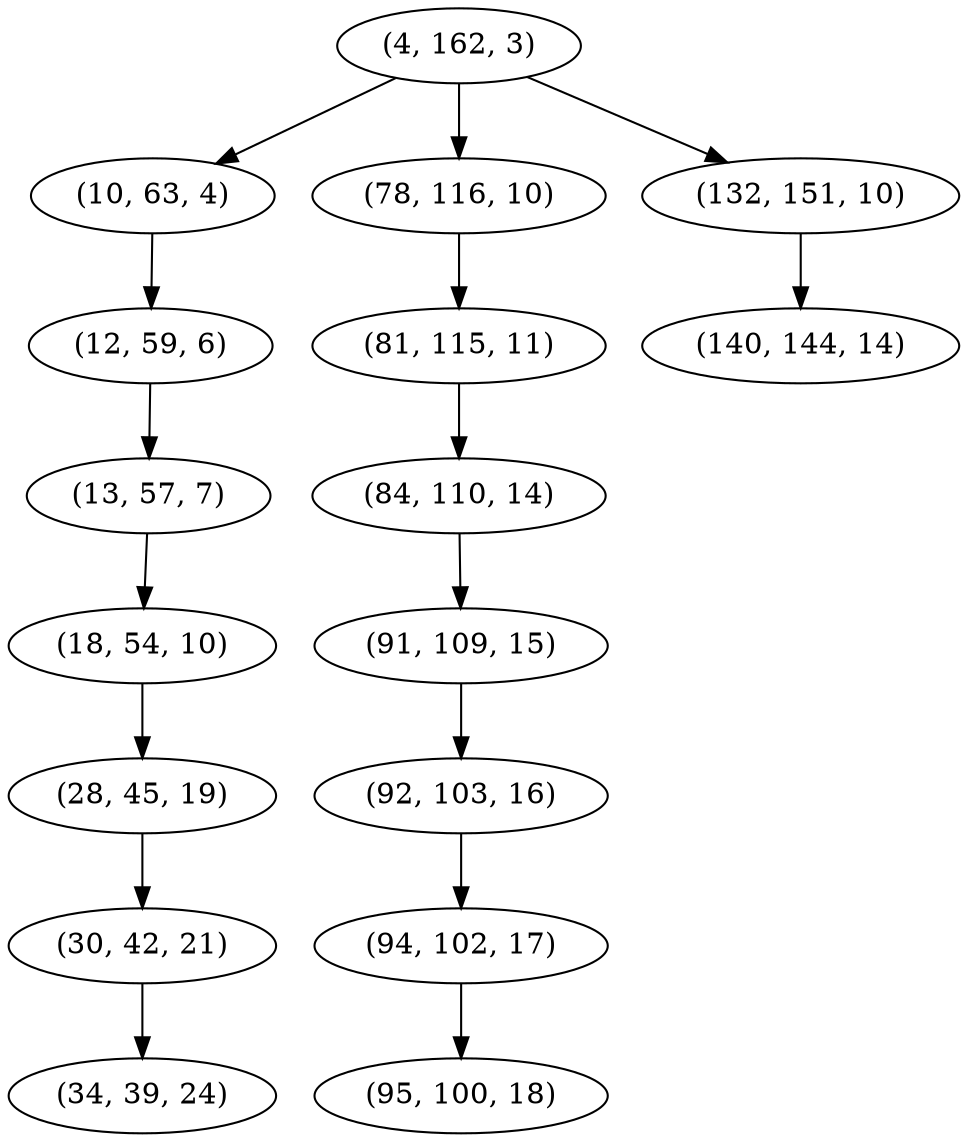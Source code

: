 digraph tree {
    "(4, 162, 3)";
    "(10, 63, 4)";
    "(12, 59, 6)";
    "(13, 57, 7)";
    "(18, 54, 10)";
    "(28, 45, 19)";
    "(30, 42, 21)";
    "(34, 39, 24)";
    "(78, 116, 10)";
    "(81, 115, 11)";
    "(84, 110, 14)";
    "(91, 109, 15)";
    "(92, 103, 16)";
    "(94, 102, 17)";
    "(95, 100, 18)";
    "(132, 151, 10)";
    "(140, 144, 14)";
    "(4, 162, 3)" -> "(10, 63, 4)";
    "(4, 162, 3)" -> "(78, 116, 10)";
    "(4, 162, 3)" -> "(132, 151, 10)";
    "(10, 63, 4)" -> "(12, 59, 6)";
    "(12, 59, 6)" -> "(13, 57, 7)";
    "(13, 57, 7)" -> "(18, 54, 10)";
    "(18, 54, 10)" -> "(28, 45, 19)";
    "(28, 45, 19)" -> "(30, 42, 21)";
    "(30, 42, 21)" -> "(34, 39, 24)";
    "(78, 116, 10)" -> "(81, 115, 11)";
    "(81, 115, 11)" -> "(84, 110, 14)";
    "(84, 110, 14)" -> "(91, 109, 15)";
    "(91, 109, 15)" -> "(92, 103, 16)";
    "(92, 103, 16)" -> "(94, 102, 17)";
    "(94, 102, 17)" -> "(95, 100, 18)";
    "(132, 151, 10)" -> "(140, 144, 14)";
}
